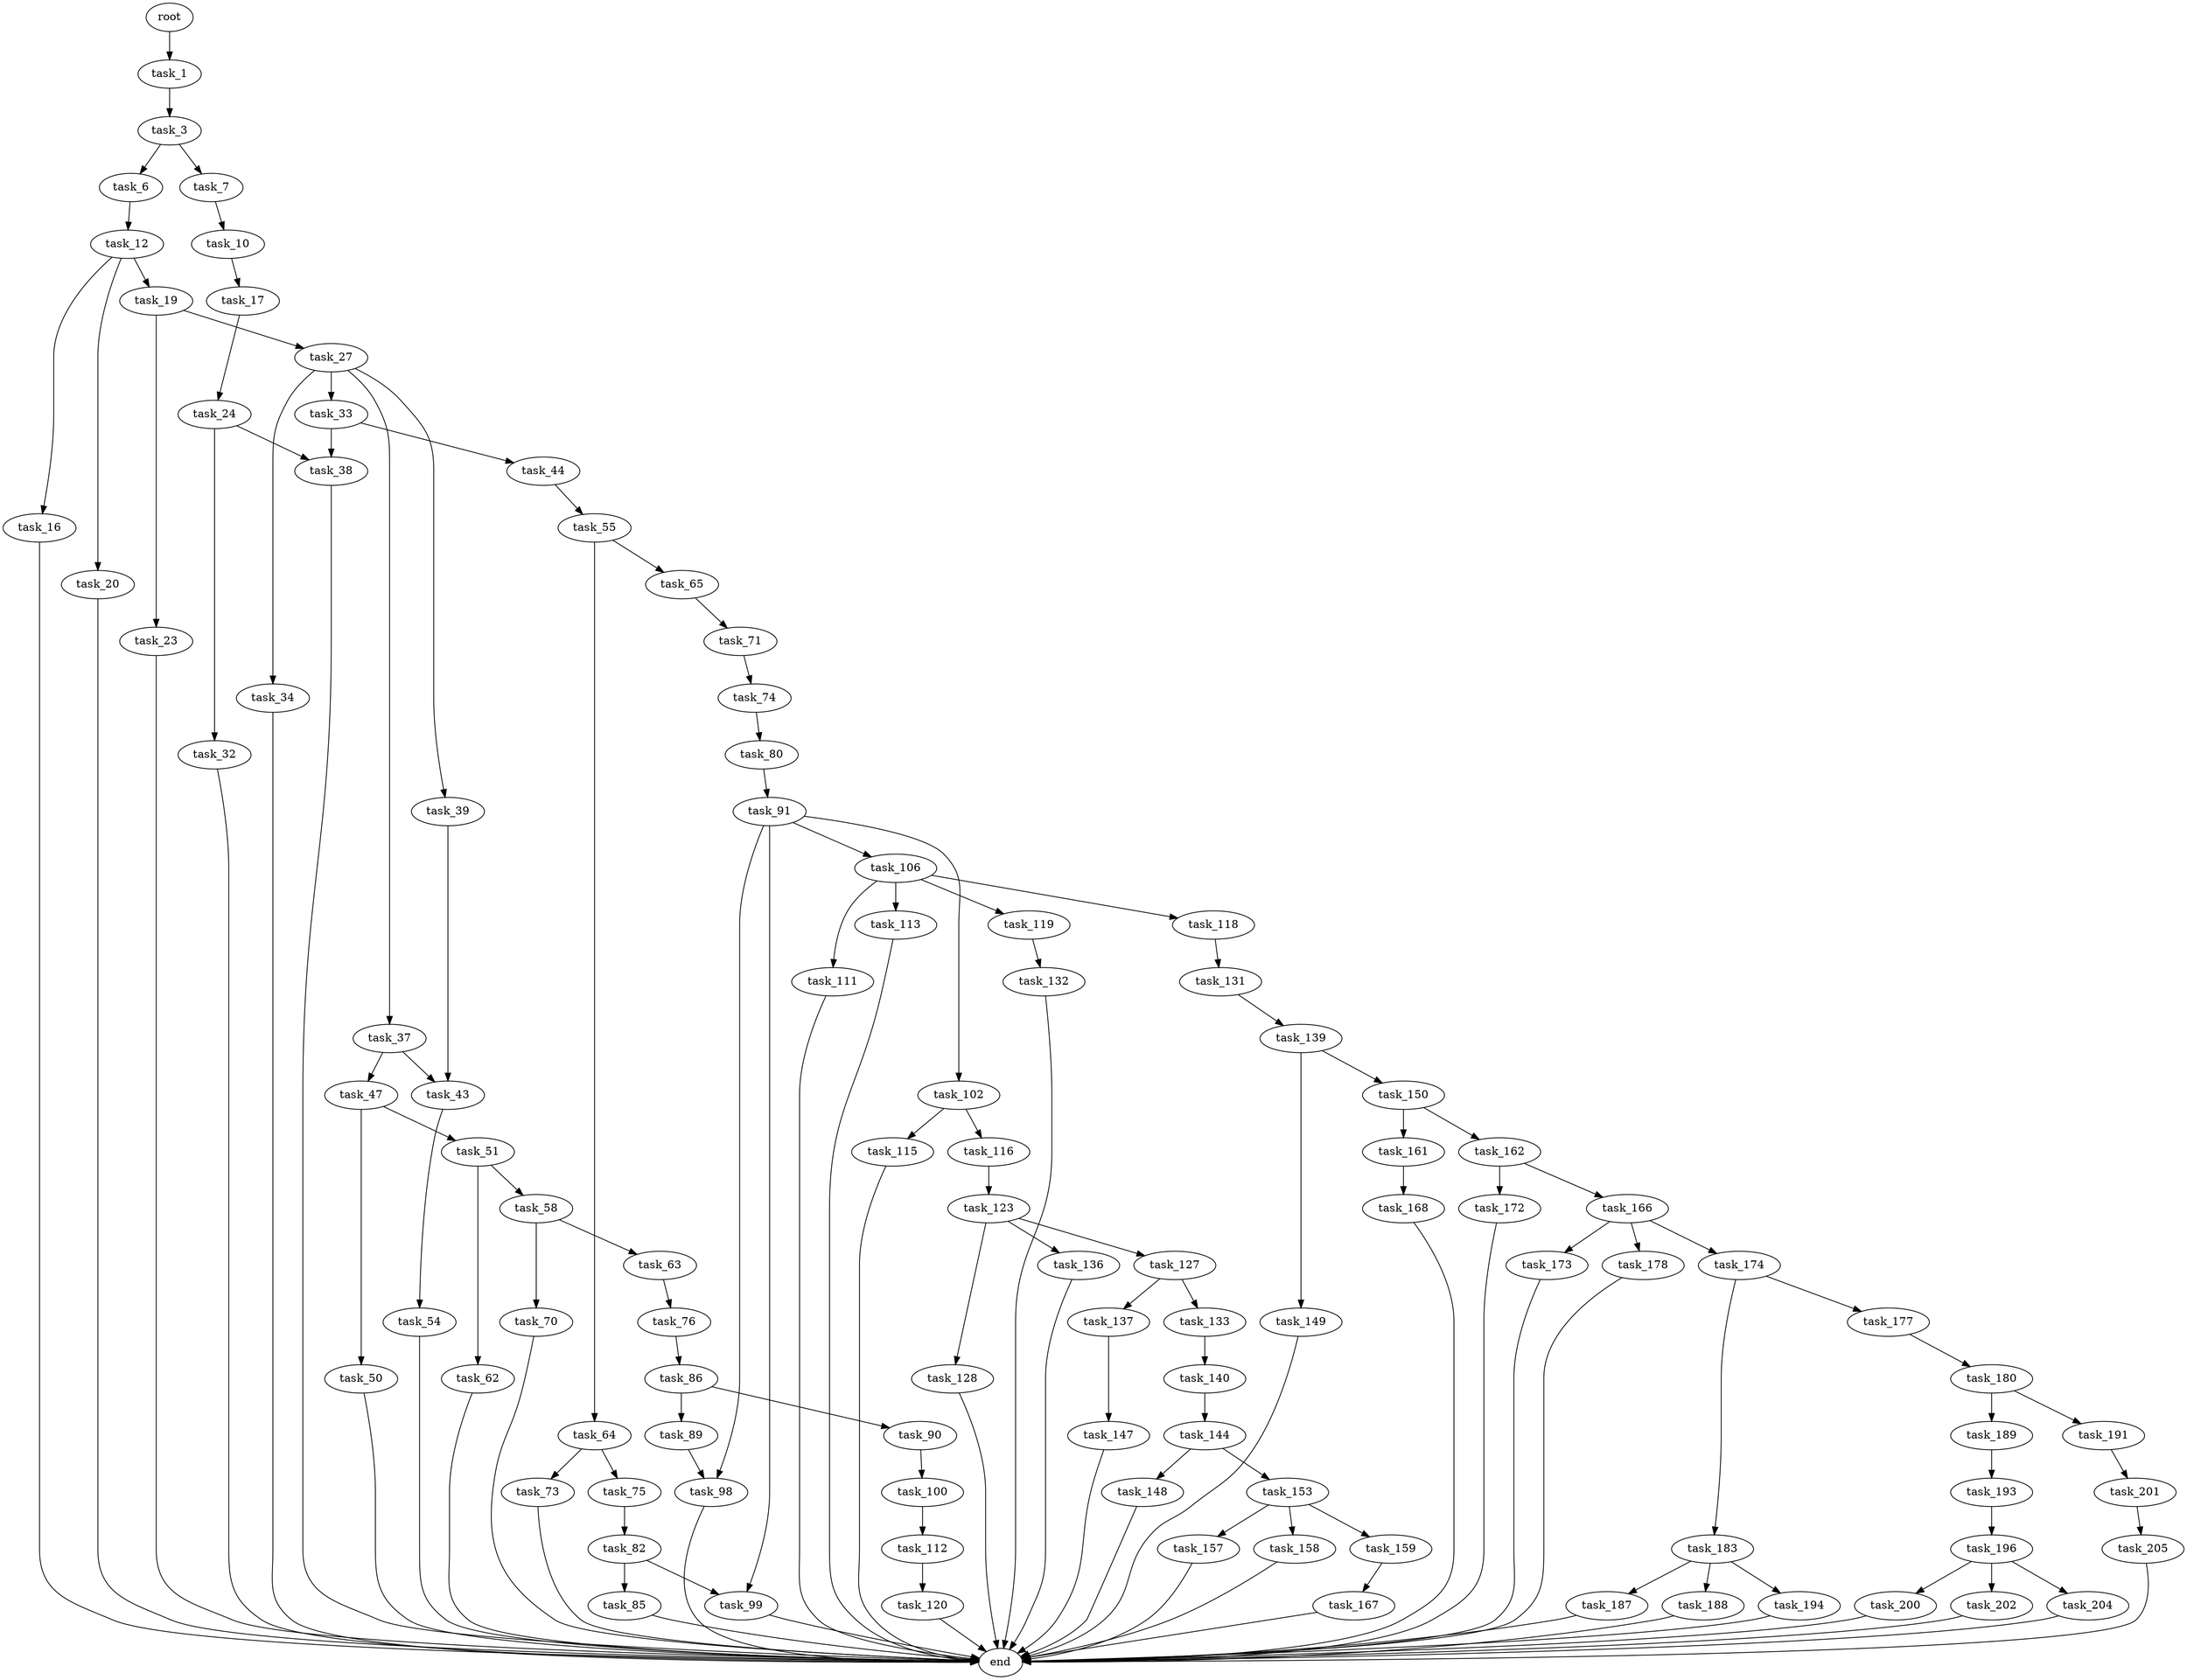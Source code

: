 digraph G {
  root [size="0.000000"];
  task_1 [size="1073741824000.000000"];
  task_3 [size="231928233984.000000"];
  task_6 [size="5062593316.000000"];
  task_7 [size="359002645383.000000"];
  task_10 [size="27192535776.000000"];
  task_12 [size="14659445455.000000"];
  task_16 [size="9153396050.000000"];
  task_17 [size="303950366827.000000"];
  task_19 [size="1387970520.000000"];
  task_20 [size="8589934592.000000"];
  task_23 [size="200562283938.000000"];
  task_24 [size="17805022002.000000"];
  task_27 [size="216756642460.000000"];
  task_32 [size="4110486928.000000"];
  task_33 [size="1393585904.000000"];
  task_34 [size="323968814740.000000"];
  task_37 [size="9353145283.000000"];
  task_38 [size="22704644522.000000"];
  task_39 [size="12273416047.000000"];
  task_43 [size="368293445632.000000"];
  task_44 [size="134217728000.000000"];
  task_47 [size="28991029248.000000"];
  task_50 [size="27493979176.000000"];
  task_51 [size="782757789696.000000"];
  task_54 [size="28991029248.000000"];
  task_55 [size="394480704162.000000"];
  task_58 [size="350448798298.000000"];
  task_62 [size="1524236756.000000"];
  task_63 [size="134217728000.000000"];
  task_64 [size="17785480953.000000"];
  task_65 [size="134217728000.000000"];
  task_70 [size="28991029248.000000"];
  task_71 [size="674010694391.000000"];
  task_73 [size="8589934592.000000"];
  task_74 [size="308553028703.000000"];
  task_75 [size="1073741824000.000000"];
  task_76 [size="1661946272.000000"];
  task_80 [size="3647016393.000000"];
  task_82 [size="549755813888.000000"];
  task_85 [size="18367945219.000000"];
  task_86 [size="1029532842321.000000"];
  task_89 [size="11980018808.000000"];
  task_90 [size="546397151204.000000"];
  task_91 [size="68719476736.000000"];
  task_98 [size="29833886822.000000"];
  task_99 [size="549755813888.000000"];
  task_100 [size="1073741824000.000000"];
  task_102 [size="11131131906.000000"];
  task_106 [size="368293445632.000000"];
  task_111 [size="192240384601.000000"];
  task_112 [size="134217728000.000000"];
  task_113 [size="549755813888.000000"];
  task_115 [size="231928233984.000000"];
  task_116 [size="8101787040.000000"];
  task_118 [size="46758392479.000000"];
  task_119 [size="9332296984.000000"];
  task_120 [size="44761636434.000000"];
  task_123 [size="1684900980.000000"];
  task_127 [size="782757789696.000000"];
  task_128 [size="233068456692.000000"];
  task_131 [size="1080994631334.000000"];
  task_132 [size="28991029248.000000"];
  task_133 [size="12899738777.000000"];
  task_136 [size="486837569424.000000"];
  task_137 [size="368293445632.000000"];
  task_139 [size="12978492602.000000"];
  task_140 [size="1073741824000.000000"];
  task_144 [size="55803587877.000000"];
  task_147 [size="152037320708.000000"];
  task_148 [size="31352393910.000000"];
  task_149 [size="165494819775.000000"];
  task_150 [size="231928233984.000000"];
  task_153 [size="148487688320.000000"];
  task_157 [size="394931150229.000000"];
  task_158 [size="8820448390.000000"];
  task_159 [size="134217728000.000000"];
  task_161 [size="627798607039.000000"];
  task_162 [size="10686641703.000000"];
  task_166 [size="134217728000.000000"];
  task_167 [size="754398551216.000000"];
  task_168 [size="34898042028.000000"];
  task_172 [size="16106775515.000000"];
  task_173 [size="549755813888.000000"];
  task_174 [size="124388344844.000000"];
  task_177 [size="5471061474.000000"];
  task_178 [size="68719476736.000000"];
  task_180 [size="8589934592.000000"];
  task_183 [size="272312872836.000000"];
  task_187 [size="1439554850.000000"];
  task_188 [size="29247515117.000000"];
  task_189 [size="585773899029.000000"];
  task_191 [size="321013273232.000000"];
  task_193 [size="8589934592.000000"];
  task_194 [size="629988264229.000000"];
  task_196 [size="85512561529.000000"];
  task_200 [size="65978845898.000000"];
  task_201 [size="8144347109.000000"];
  task_202 [size="1073741824000.000000"];
  task_204 [size="3607924650.000000"];
  task_205 [size="3508129480.000000"];
  end [size="0.000000"];

  root -> task_1 [size="1.000000"];
  task_1 -> task_3 [size="838860800.000000"];
  task_3 -> task_6 [size="301989888.000000"];
  task_3 -> task_7 [size="301989888.000000"];
  task_6 -> task_12 [size="209715200.000000"];
  task_7 -> task_10 [size="301989888.000000"];
  task_10 -> task_17 [size="679477248.000000"];
  task_12 -> task_16 [size="838860800.000000"];
  task_12 -> task_19 [size="838860800.000000"];
  task_12 -> task_20 [size="838860800.000000"];
  task_16 -> end [size="1.000000"];
  task_17 -> task_24 [size="411041792.000000"];
  task_19 -> task_23 [size="75497472.000000"];
  task_19 -> task_27 [size="75497472.000000"];
  task_20 -> end [size="1.000000"];
  task_23 -> end [size="1.000000"];
  task_24 -> task_32 [size="536870912.000000"];
  task_24 -> task_38 [size="536870912.000000"];
  task_27 -> task_33 [size="301989888.000000"];
  task_27 -> task_34 [size="301989888.000000"];
  task_27 -> task_37 [size="301989888.000000"];
  task_27 -> task_39 [size="301989888.000000"];
  task_32 -> end [size="1.000000"];
  task_33 -> task_38 [size="33554432.000000"];
  task_33 -> task_44 [size="33554432.000000"];
  task_34 -> end [size="1.000000"];
  task_37 -> task_43 [size="301989888.000000"];
  task_37 -> task_47 [size="301989888.000000"];
  task_38 -> end [size="1.000000"];
  task_39 -> task_43 [size="679477248.000000"];
  task_43 -> task_54 [size="411041792.000000"];
  task_44 -> task_55 [size="209715200.000000"];
  task_47 -> task_50 [size="75497472.000000"];
  task_47 -> task_51 [size="75497472.000000"];
  task_50 -> end [size="1.000000"];
  task_51 -> task_58 [size="679477248.000000"];
  task_51 -> task_62 [size="679477248.000000"];
  task_54 -> end [size="1.000000"];
  task_55 -> task_64 [size="411041792.000000"];
  task_55 -> task_65 [size="411041792.000000"];
  task_58 -> task_63 [size="301989888.000000"];
  task_58 -> task_70 [size="301989888.000000"];
  task_62 -> end [size="1.000000"];
  task_63 -> task_76 [size="209715200.000000"];
  task_64 -> task_73 [size="301989888.000000"];
  task_64 -> task_75 [size="301989888.000000"];
  task_65 -> task_71 [size="209715200.000000"];
  task_70 -> end [size="1.000000"];
  task_71 -> task_74 [size="536870912.000000"];
  task_73 -> end [size="1.000000"];
  task_74 -> task_80 [size="301989888.000000"];
  task_75 -> task_82 [size="838860800.000000"];
  task_76 -> task_86 [size="134217728.000000"];
  task_80 -> task_91 [size="75497472.000000"];
  task_82 -> task_85 [size="536870912.000000"];
  task_82 -> task_99 [size="536870912.000000"];
  task_85 -> end [size="1.000000"];
  task_86 -> task_89 [size="679477248.000000"];
  task_86 -> task_90 [size="679477248.000000"];
  task_89 -> task_98 [size="536870912.000000"];
  task_90 -> task_100 [size="679477248.000000"];
  task_91 -> task_98 [size="134217728.000000"];
  task_91 -> task_99 [size="134217728.000000"];
  task_91 -> task_102 [size="134217728.000000"];
  task_91 -> task_106 [size="134217728.000000"];
  task_98 -> end [size="1.000000"];
  task_99 -> end [size="1.000000"];
  task_100 -> task_112 [size="838860800.000000"];
  task_102 -> task_115 [size="301989888.000000"];
  task_102 -> task_116 [size="301989888.000000"];
  task_106 -> task_111 [size="411041792.000000"];
  task_106 -> task_113 [size="411041792.000000"];
  task_106 -> task_118 [size="411041792.000000"];
  task_106 -> task_119 [size="411041792.000000"];
  task_111 -> end [size="1.000000"];
  task_112 -> task_120 [size="209715200.000000"];
  task_113 -> end [size="1.000000"];
  task_115 -> end [size="1.000000"];
  task_116 -> task_123 [size="536870912.000000"];
  task_118 -> task_131 [size="33554432.000000"];
  task_119 -> task_132 [size="209715200.000000"];
  task_120 -> end [size="1.000000"];
  task_123 -> task_127 [size="75497472.000000"];
  task_123 -> task_128 [size="75497472.000000"];
  task_123 -> task_136 [size="75497472.000000"];
  task_127 -> task_133 [size="679477248.000000"];
  task_127 -> task_137 [size="679477248.000000"];
  task_128 -> end [size="1.000000"];
  task_131 -> task_139 [size="838860800.000000"];
  task_132 -> end [size="1.000000"];
  task_133 -> task_140 [size="679477248.000000"];
  task_136 -> end [size="1.000000"];
  task_137 -> task_147 [size="411041792.000000"];
  task_139 -> task_149 [size="301989888.000000"];
  task_139 -> task_150 [size="301989888.000000"];
  task_140 -> task_144 [size="838860800.000000"];
  task_144 -> task_148 [size="75497472.000000"];
  task_144 -> task_153 [size="75497472.000000"];
  task_147 -> end [size="1.000000"];
  task_148 -> end [size="1.000000"];
  task_149 -> end [size="1.000000"];
  task_150 -> task_161 [size="301989888.000000"];
  task_150 -> task_162 [size="301989888.000000"];
  task_153 -> task_157 [size="301989888.000000"];
  task_153 -> task_158 [size="301989888.000000"];
  task_153 -> task_159 [size="301989888.000000"];
  task_157 -> end [size="1.000000"];
  task_158 -> end [size="1.000000"];
  task_159 -> task_167 [size="209715200.000000"];
  task_161 -> task_168 [size="679477248.000000"];
  task_162 -> task_166 [size="209715200.000000"];
  task_162 -> task_172 [size="209715200.000000"];
  task_166 -> task_173 [size="209715200.000000"];
  task_166 -> task_174 [size="209715200.000000"];
  task_166 -> task_178 [size="209715200.000000"];
  task_167 -> end [size="1.000000"];
  task_168 -> end [size="1.000000"];
  task_172 -> end [size="1.000000"];
  task_173 -> end [size="1.000000"];
  task_174 -> task_177 [size="134217728.000000"];
  task_174 -> task_183 [size="134217728.000000"];
  task_177 -> task_180 [size="536870912.000000"];
  task_178 -> end [size="1.000000"];
  task_180 -> task_189 [size="33554432.000000"];
  task_180 -> task_191 [size="33554432.000000"];
  task_183 -> task_187 [size="679477248.000000"];
  task_183 -> task_188 [size="679477248.000000"];
  task_183 -> task_194 [size="679477248.000000"];
  task_187 -> end [size="1.000000"];
  task_188 -> end [size="1.000000"];
  task_189 -> task_193 [size="411041792.000000"];
  task_191 -> task_201 [size="411041792.000000"];
  task_193 -> task_196 [size="33554432.000000"];
  task_194 -> end [size="1.000000"];
  task_196 -> task_200 [size="75497472.000000"];
  task_196 -> task_202 [size="75497472.000000"];
  task_196 -> task_204 [size="75497472.000000"];
  task_200 -> end [size="1.000000"];
  task_201 -> task_205 [size="134217728.000000"];
  task_202 -> end [size="1.000000"];
  task_204 -> end [size="1.000000"];
  task_205 -> end [size="1.000000"];
}
